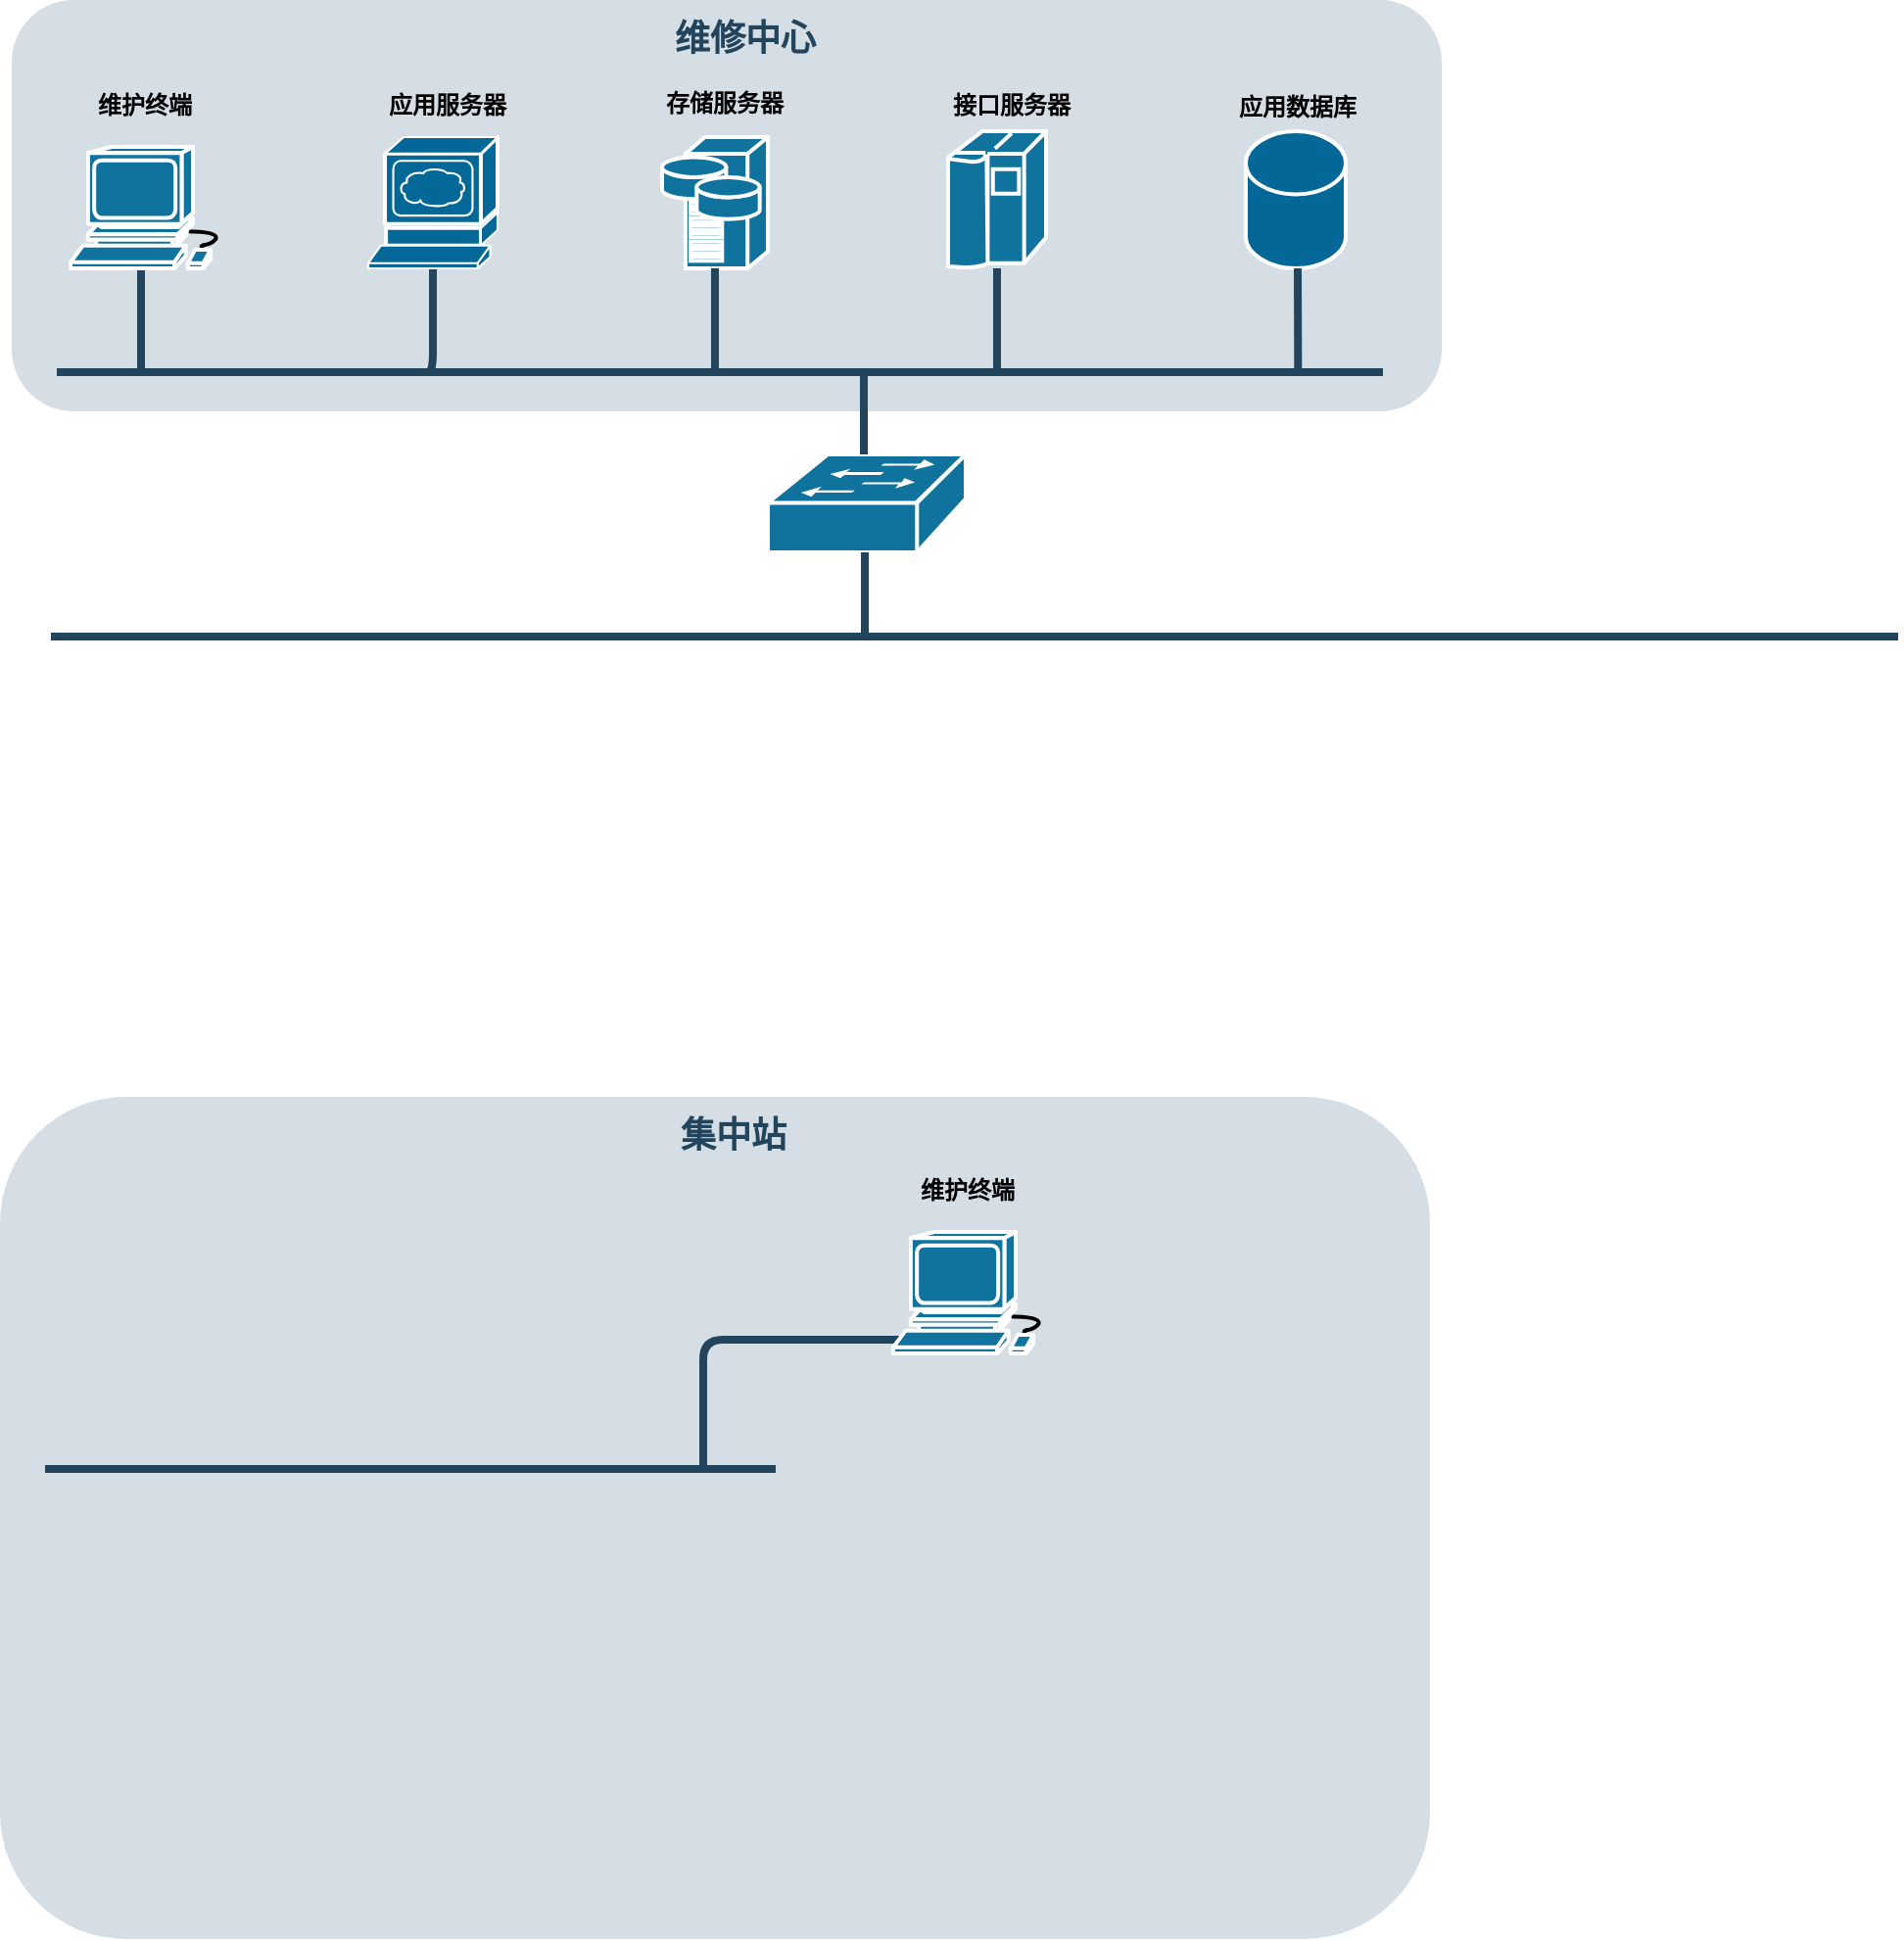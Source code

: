 <mxfile version="22.1.18" type="github">
  <diagram id="6a731a19-8d31-9384-78a2-239565b7b9f0" name="Page-1">
    <mxGraphModel dx="1678" dy="868" grid="1" gridSize="10" guides="1" tooltips="1" connect="1" arrows="1" fold="1" page="1" pageScale="1" pageWidth="827" pageHeight="1169" background="none" math="0" shadow="0">
      <root>
        <mxCell id="0" />
        <mxCell id="1" parent="0" />
        <mxCell id="2095" value="" style="rounded=1;whiteSpace=wrap;html=1;strokeColor=none;fillColor=#BAC8D3;fontSize=24;fontColor=#23445D;align=center;opacity=60;" parent="1" vertex="1">
          <mxGeometry x="30" y="20" width="730" height="210" as="geometry" />
        </mxCell>
        <mxCell id="2100" value="" style="shape=mxgraph.cisco.servers.storage_server;html=1;dashed=0;fillColor=#10739E;strokeColor=#ffffff;strokeWidth=2;verticalLabelPosition=bottom;verticalAlign=top;fontFamily=Helvetica;fontSize=36;fontColor=#FFB366" parent="1" vertex="1">
          <mxGeometry x="362" y="90" width="54" height="67" as="geometry" />
        </mxCell>
        <mxCell id="2102" value="" style="shape=mxgraph.cisco.computers_and_peripherals.ibm_mainframe;html=1;dashed=0;fillColor=#10739E;strokeColor=#ffffff;strokeWidth=2;verticalLabelPosition=bottom;verticalAlign=top;fontFamily=Helvetica;fontSize=36;fontColor=#FFB366" parent="1" vertex="1">
          <mxGeometry x="508" y="87" width="50" height="70" as="geometry" />
        </mxCell>
        <mxCell id="2107" value="" style="shape=mxgraph.cisco.switches.workgroup_switch;html=1;dashed=0;fillColor=#10739E;strokeColor=#ffffff;strokeWidth=2;verticalLabelPosition=bottom;verticalAlign=top;fontFamily=Helvetica;fontSize=36;fontColor=#FFB366" parent="1" vertex="1">
          <mxGeometry x="416" y="252" width="101" height="50" as="geometry" />
        </mxCell>
        <mxCell id="2152" value="" style="line;html=1;strokeColor=#23445D;" parent="1" vertex="1">
          <mxGeometry x="53" y="205" width="677" height="10" as="geometry" />
        </mxCell>
        <mxCell id="2154" value="" style="line;html=1;strokeColor=#23445D;" parent="1" vertex="1">
          <mxGeometry x="50" y="340" width="943" height="10" as="geometry" />
        </mxCell>
        <mxCell id="2155" value="" style="edgeStyle=elbowEdgeStyle;elbow=horizontal;endArrow=none;html=1;strokeColor=#23445D;endFill=0;strokeWidth=4;rounded=1" parent="1" target="2102" edge="1">
          <mxGeometry width="100" height="100" relative="1" as="geometry">
            <mxPoint x="533" y="210" as="sourcePoint" />
            <mxPoint x="533" y="170" as="targetPoint" />
          </mxGeometry>
        </mxCell>
        <mxCell id="2159" value="" style="edgeStyle=elbowEdgeStyle;elbow=horizontal;endArrow=none;html=1;strokeColor=#23445D;endFill=0;strokeWidth=4;rounded=1;entryX=0.5;entryY=1;entryDx=0;entryDy=0;entryPerimeter=0;" parent="1" target="2100" edge="1">
          <mxGeometry width="100" height="100" relative="1" as="geometry">
            <mxPoint x="389" y="210" as="sourcePoint" />
            <mxPoint x="266.806" y="156.944" as="targetPoint" />
            <Array as="points">
              <mxPoint x="389" y="180" />
            </Array>
          </mxGeometry>
        </mxCell>
        <mxCell id="2160" value="" style="edgeStyle=elbowEdgeStyle;elbow=horizontal;endArrow=none;html=1;strokeColor=#23445D;endFill=0;strokeWidth=4;rounded=1;entryX=0.5;entryY=1;entryDx=0;entryDy=0;entryPerimeter=0;" parent="1" target="chNrVIpnMzZten6UTjGX-2257" edge="1">
          <mxGeometry width="100" height="100" relative="1" as="geometry">
            <mxPoint x="240" y="210" as="sourcePoint" />
            <mxPoint x="199" y="156" as="targetPoint" />
            <Array as="points">
              <mxPoint x="245" y="180" />
            </Array>
          </mxGeometry>
        </mxCell>
        <mxCell id="2161" value="" style="edgeStyle=elbowEdgeStyle;elbow=horizontal;endArrow=none;html=1;strokeColor=#23445D;endFill=0;strokeWidth=4;rounded=1" parent="1" target="2096" edge="1">
          <mxGeometry width="100" height="100" relative="1" as="geometry">
            <mxPoint x="96" y="210" as="sourcePoint" />
            <mxPoint x="96.306" y="156.25" as="targetPoint" />
          </mxGeometry>
        </mxCell>
        <mxCell id="2162" value="" style="edgeStyle=elbowEdgeStyle;elbow=horizontal;endArrow=none;html=1;strokeColor=#23445D;endFill=0;strokeWidth=4;rounded=1" parent="1" target="2107" edge="1">
          <mxGeometry width="100" height="100" relative="1" as="geometry">
            <mxPoint x="465" y="210" as="sourcePoint" />
            <mxPoint x="465" y="240" as="targetPoint" />
          </mxGeometry>
        </mxCell>
        <mxCell id="2163" value="" style="edgeStyle=elbowEdgeStyle;elbow=horizontal;endArrow=none;html=1;strokeColor=#23445D;endFill=0;strokeWidth=4;rounded=1" parent="1" source="2107" edge="1">
          <mxGeometry width="100" height="100" relative="1" as="geometry">
            <mxPoint x="465.0" y="303" as="sourcePoint" />
            <mxPoint x="465.278" y="345.083" as="targetPoint" />
          </mxGeometry>
        </mxCell>
        <mxCell id="2226" value="&lt;font color=&quot;#23445d&quot; style=&quot;font-size: 18px;&quot;&gt;维修中心&lt;/font&gt;" style="rounded=1;whiteSpace=wrap;html=1;strokeColor=none;fillColor=none;fontSize=18;fontColor=#742B21;align=center;fontStyle=1" parent="1" vertex="1">
          <mxGeometry x="292" y="30" width="225" height="19" as="geometry" />
        </mxCell>
        <mxCell id="chNrVIpnMzZten6UTjGX-2257" value="" style="shape=mxgraph.cisco.servers.www_server;sketch=0;html=1;pointerEvents=1;dashed=0;fillColor=#036897;strokeColor=#ffffff;strokeWidth=2;verticalLabelPosition=bottom;verticalAlign=top;align=center;outlineConnect=0;" vertex="1" parent="1">
          <mxGeometry x="212" y="90" width="66" height="67" as="geometry" />
        </mxCell>
        <mxCell id="chNrVIpnMzZten6UTjGX-2260" value="" style="group;movable=1;resizable=1;rotatable=1;deletable=1;editable=1;locked=0;connectable=1;" vertex="1" connectable="0" parent="1">
          <mxGeometry x="60" y="66" width="83" height="91" as="geometry" />
        </mxCell>
        <mxCell id="2096" value="" style="shape=mxgraph.cisco.computers_and_peripherals.workstation;html=1;dashed=0;fillColor=#10739E;strokeColor=#ffffff;strokeWidth=2;verticalLabelPosition=bottom;verticalAlign=top;fontFamily=Helvetica;fontSize=36;fontColor=#FFB366" parent="chNrVIpnMzZten6UTjGX-2260" vertex="1">
          <mxGeometry y="29" width="83" height="62" as="geometry" />
        </mxCell>
        <mxCell id="chNrVIpnMzZten6UTjGX-2259" value="&lt;b&gt;维护终端&lt;/b&gt;" style="text;html=1;strokeColor=none;fillColor=none;align=center;verticalAlign=middle;whiteSpace=wrap;rounded=0;" vertex="1" parent="chNrVIpnMzZten6UTjGX-2260">
          <mxGeometry x="8" y="-7" width="60" height="30" as="geometry" />
        </mxCell>
        <mxCell id="chNrVIpnMzZten6UTjGX-2261" value="&lt;b&gt;应用服务器&lt;/b&gt;" style="text;html=1;strokeColor=none;fillColor=none;align=center;verticalAlign=middle;whiteSpace=wrap;rounded=0;" vertex="1" parent="1">
          <mxGeometry x="218" y="59" width="69" height="30" as="geometry" />
        </mxCell>
        <mxCell id="chNrVIpnMzZten6UTjGX-2263" value="&lt;b&gt;存储服务器&lt;/b&gt;" style="text;html=1;strokeColor=none;fillColor=none;align=center;verticalAlign=middle;whiteSpace=wrap;rounded=0;" vertex="1" parent="1">
          <mxGeometry x="360" y="58" width="68" height="30" as="geometry" />
        </mxCell>
        <mxCell id="chNrVIpnMzZten6UTjGX-2264" value="&lt;b&gt;接口服务器&lt;/b&gt;" style="text;html=1;strokeColor=none;fillColor=none;align=center;verticalAlign=middle;whiteSpace=wrap;rounded=0;" vertex="1" parent="1">
          <mxGeometry x="505" y="59" width="71" height="30" as="geometry" />
        </mxCell>
        <mxCell id="chNrVIpnMzZten6UTjGX-2266" value="" style="shape=mxgraph.cisco.storage.relational_database;sketch=0;html=1;pointerEvents=1;dashed=0;fillColor=#036897;strokeColor=#ffffff;strokeWidth=2;verticalLabelPosition=bottom;verticalAlign=top;align=center;outlineConnect=0;" vertex="1" parent="1">
          <mxGeometry x="660" y="87" width="51" height="70" as="geometry" />
        </mxCell>
        <mxCell id="chNrVIpnMzZten6UTjGX-2267" value="" style="edgeStyle=elbowEdgeStyle;elbow=horizontal;endArrow=none;html=1;strokeColor=#23445D;endFill=0;strokeWidth=4;rounded=1;exitX=0.936;exitY=0.4;exitDx=0;exitDy=0;exitPerimeter=0;" edge="1" parent="1" source="2152" target="chNrVIpnMzZten6UTjGX-2266">
          <mxGeometry width="100" height="100" relative="1" as="geometry">
            <mxPoint x="685" y="207" as="sourcePoint" />
            <mxPoint x="685" y="154" as="targetPoint" />
          </mxGeometry>
        </mxCell>
        <mxCell id="chNrVIpnMzZten6UTjGX-2268" value="&lt;b&gt;应用数据库&lt;/b&gt;" style="text;html=1;strokeColor=none;fillColor=none;align=center;verticalAlign=middle;whiteSpace=wrap;rounded=0;" vertex="1" parent="1">
          <mxGeometry x="651" y="60" width="71" height="30" as="geometry" />
        </mxCell>
        <mxCell id="chNrVIpnMzZten6UTjGX-2269" value="" style="rounded=1;whiteSpace=wrap;html=1;strokeColor=none;fillColor=#BAC8D3;fontSize=24;fontColor=#23445D;align=center;opacity=60;" vertex="1" parent="1">
          <mxGeometry x="24" y="580" width="730" height="430" as="geometry" />
        </mxCell>
        <mxCell id="chNrVIpnMzZten6UTjGX-2272" value="" style="line;html=1;strokeColor=#23445D;" vertex="1" parent="1">
          <mxGeometry x="47" y="765" width="373" height="10" as="geometry" />
        </mxCell>
        <mxCell id="chNrVIpnMzZten6UTjGX-2274" value="" style="edgeStyle=elbowEdgeStyle;elbow=horizontal;endArrow=none;html=1;strokeColor=#23445D;endFill=0;strokeWidth=4;rounded=1;entryX=0.38;entryY=0.887;entryDx=0;entryDy=0;entryPerimeter=0;" edge="1" parent="1" target="chNrVIpnMzZten6UTjGX-2280">
          <mxGeometry width="100" height="100" relative="1" as="geometry">
            <mxPoint x="383" y="770" as="sourcePoint" />
            <mxPoint x="383" y="717" as="targetPoint" />
            <Array as="points">
              <mxPoint x="383" y="740" />
            </Array>
          </mxGeometry>
        </mxCell>
        <mxCell id="chNrVIpnMzZten6UTjGX-2277" value="&lt;font color=&quot;#23445d&quot; style=&quot;font-size: 18px;&quot;&gt;集中站&lt;/font&gt;" style="rounded=1;whiteSpace=wrap;html=1;strokeColor=none;fillColor=none;fontSize=18;fontColor=#742B21;align=center;fontStyle=1" vertex="1" parent="1">
          <mxGeometry x="286" y="590" width="225" height="19" as="geometry" />
        </mxCell>
        <mxCell id="chNrVIpnMzZten6UTjGX-2279" value="" style="group;movable=1;resizable=1;rotatable=1;deletable=1;editable=1;locked=0;connectable=1;" vertex="1" connectable="0" parent="1">
          <mxGeometry x="480" y="620" width="83" height="91" as="geometry" />
        </mxCell>
        <mxCell id="chNrVIpnMzZten6UTjGX-2280" value="" style="shape=mxgraph.cisco.computers_and_peripherals.workstation;html=1;dashed=0;fillColor=#10739E;strokeColor=#ffffff;strokeWidth=2;verticalLabelPosition=bottom;verticalAlign=top;fontFamily=Helvetica;fontSize=36;fontColor=#FFB366" vertex="1" parent="chNrVIpnMzZten6UTjGX-2279">
          <mxGeometry y="29" width="83" height="62" as="geometry" />
        </mxCell>
        <mxCell id="chNrVIpnMzZten6UTjGX-2281" value="&lt;b&gt;维护终端&lt;/b&gt;" style="text;html=1;strokeColor=none;fillColor=none;align=center;verticalAlign=middle;whiteSpace=wrap;rounded=0;" vertex="1" parent="chNrVIpnMzZten6UTjGX-2279">
          <mxGeometry x="8" y="-7" width="60" height="30" as="geometry" />
        </mxCell>
      </root>
    </mxGraphModel>
  </diagram>
</mxfile>
